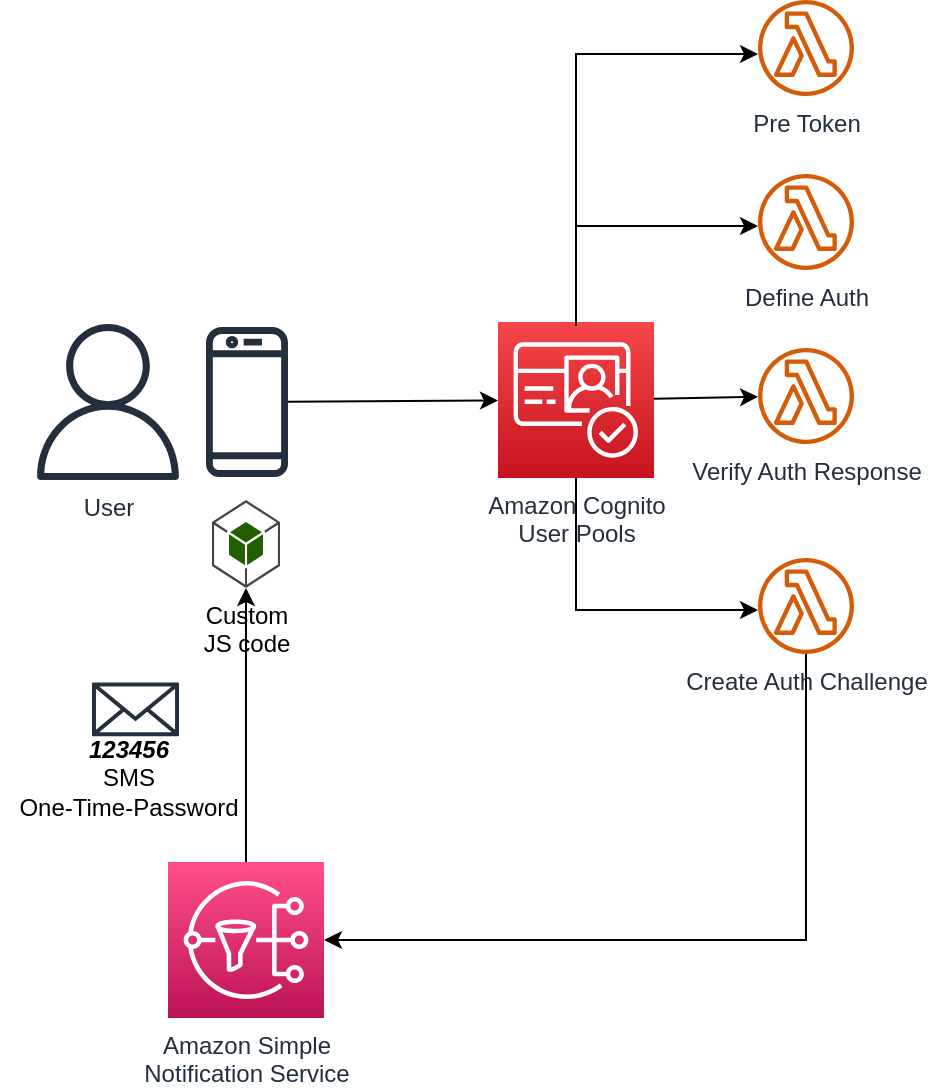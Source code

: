 <mxfile>
    <diagram id="8YSo_e_8em0DiC7KvYJO" name="Page-1">
        <mxGraphModel dx="1631" dy="696" grid="0" gridSize="10" guides="1" tooltips="1" connect="1" arrows="1" fold="1" page="1" pageScale="1" pageWidth="1654" pageHeight="1169" background="#ffffff" math="0" shadow="0">
            <root>
                <mxCell id="0"/>
                <mxCell id="1" parent="0"/>
                <mxCell id="13" value="" style="edgeStyle=none;html=1;strokeColor=#000000;" parent="1" source="2" target="6" edge="1">
                    <mxGeometry relative="1" as="geometry"/>
                </mxCell>
                <mxCell id="2" value="Amazon Cognito&lt;br&gt;User Pools" style="sketch=0;points=[[0,0,0],[0.25,0,0],[0.5,0,0],[0.75,0,0],[1,0,0],[0,1,0],[0.25,1,0],[0.5,1,0],[0.75,1,0],[1,1,0],[0,0.25,0],[0,0.5,0],[0,0.75,0],[1,0.25,0],[1,0.5,0],[1,0.75,0]];outlineConnect=0;fontColor=#232F3E;gradientColor=#F54749;gradientDirection=north;fillColor=#C7131F;strokeColor=#ffffff;dashed=0;verticalLabelPosition=bottom;verticalAlign=top;align=center;html=1;fontSize=12;fontStyle=0;aspect=fixed;shape=mxgraph.aws4.resourceIcon;resIcon=mxgraph.aws4.cognito;" parent="1" vertex="1">
                    <mxGeometry x="430" y="209" width="78" height="78" as="geometry"/>
                </mxCell>
                <mxCell id="12" value="" style="edgeStyle=none;html=1;strokeColor=#000000;" parent="1" source="3" target="2" edge="1">
                    <mxGeometry relative="1" as="geometry"/>
                </mxCell>
                <mxCell id="3" value="" style="sketch=0;outlineConnect=0;fontColor=#232F3E;gradientColor=none;fillColor=#232F3D;strokeColor=none;dashed=0;verticalLabelPosition=bottom;verticalAlign=top;align=center;html=1;fontSize=12;fontStyle=0;aspect=fixed;pointerEvents=1;shape=mxgraph.aws4.mobile_client;" parent="1" vertex="1">
                    <mxGeometry x="284" y="210" width="41" height="78" as="geometry"/>
                </mxCell>
                <mxCell id="4" value="User" style="sketch=0;outlineConnect=0;fontColor=#232F3E;gradientColor=none;fillColor=#232F3D;strokeColor=none;dashed=0;verticalLabelPosition=bottom;verticalAlign=top;align=center;html=1;fontSize=12;fontStyle=0;aspect=fixed;pointerEvents=1;shape=mxgraph.aws4.user;" parent="1" vertex="1">
                    <mxGeometry x="196" y="210" width="78" height="78" as="geometry"/>
                </mxCell>
                <mxCell id="5" value="Define Auth" style="sketch=0;outlineConnect=0;fontColor=#232F3E;gradientColor=none;fillColor=#D45B07;strokeColor=none;dashed=0;verticalLabelPosition=bottom;verticalAlign=top;align=center;html=1;fontSize=12;fontStyle=0;aspect=fixed;pointerEvents=1;shape=mxgraph.aws4.lambda_function;" parent="1" vertex="1">
                    <mxGeometry x="560" y="135" width="48" height="48" as="geometry"/>
                </mxCell>
                <mxCell id="6" value="Verify Auth Response" style="sketch=0;outlineConnect=0;fontColor=#232F3E;gradientColor=none;fillColor=#D45B07;strokeColor=none;dashed=0;verticalLabelPosition=bottom;verticalAlign=top;align=center;html=1;fontSize=12;fontStyle=0;aspect=fixed;pointerEvents=1;shape=mxgraph.aws4.lambda_function;" parent="1" vertex="1">
                    <mxGeometry x="560" y="222" width="48" height="48" as="geometry"/>
                </mxCell>
                <mxCell id="32" value="" style="edgeStyle=orthogonalEdgeStyle;html=1;entryX=1;entryY=0.5;entryDx=0;entryDy=0;entryPerimeter=0;rounded=0;strokeColor=#000000;" parent="1" source="7" target="30" edge="1">
                    <mxGeometry relative="1" as="geometry">
                        <Array as="points">
                            <mxPoint x="584" y="518"/>
                        </Array>
                    </mxGeometry>
                </mxCell>
                <mxCell id="7" value="Create Auth Challenge" style="sketch=0;outlineConnect=0;fontColor=#232F3E;gradientColor=none;fillColor=#D45B07;strokeColor=none;dashed=0;verticalLabelPosition=bottom;verticalAlign=top;align=center;html=1;fontSize=12;fontStyle=0;aspect=fixed;pointerEvents=1;shape=mxgraph.aws4.lambda_function;" parent="1" vertex="1">
                    <mxGeometry x="560" y="327" width="48" height="48" as="geometry"/>
                </mxCell>
                <mxCell id="14" value="" style="edgeStyle=elbowEdgeStyle;html=1;strokeColor=#000000;elbow=vertical;rounded=0;exitX=0.5;exitY=0;exitDx=0;exitDy=0;exitPerimeter=0;" parent="1" source="2" target="5" edge="1">
                    <mxGeometry relative="1" as="geometry">
                        <mxPoint x="659" y="257.265" as="sourcePoint"/>
                        <mxPoint x="743.001" y="257.837" as="targetPoint"/>
                        <Array as="points">
                            <mxPoint x="488" y="161"/>
                        </Array>
                    </mxGeometry>
                </mxCell>
                <mxCell id="15" value="" style="edgeStyle=elbowEdgeStyle;html=1;strokeColor=#000000;elbow=vertical;rounded=0;" parent="1" source="2" target="7" edge="1">
                    <mxGeometry relative="1" as="geometry">
                        <mxPoint x="659" y="257" as="sourcePoint"/>
                        <mxPoint x="767" y="195" as="targetPoint"/>
                        <Array as="points">
                            <mxPoint x="558" y="353"/>
                        </Array>
                    </mxGeometry>
                </mxCell>
                <mxCell id="22" value="Custom&lt;br&gt;JS code" style="outlineConnect=0;dashed=0;verticalLabelPosition=bottom;verticalAlign=top;align=center;html=1;shape=mxgraph.aws3.android;fillColor=#205E00;gradientColor=none;fontColor=#000000;" parent="1" vertex="1">
                    <mxGeometry x="287" y="298" width="34" height="44" as="geometry"/>
                </mxCell>
                <mxCell id="29" value="" style="edgeStyle=elbowEdgeStyle;rounded=0;elbow=vertical;html=1;fontColor=#000000;strokeColor=#000000;exitX=0.5;exitY=0;exitDx=0;exitDy=0;exitPerimeter=0;" parent="1" source="30" target="22" edge="1">
                    <mxGeometry relative="1" as="geometry">
                        <mxPoint x="304" y="430" as="sourcePoint"/>
                    </mxGeometry>
                </mxCell>
                <mxCell id="30" value="Amazon Simple&lt;br&gt;Notification Service" style="sketch=0;points=[[0,0,0],[0.25,0,0],[0.5,0,0],[0.75,0,0],[1,0,0],[0,1,0],[0.25,1,0],[0.5,1,0],[0.75,1,0],[1,1,0],[0,0.25,0],[0,0.5,0],[0,0.75,0],[1,0.25,0],[1,0.5,0],[1,0.75,0]];outlineConnect=0;fontColor=#232F3E;gradientColor=#FF4F8B;gradientDirection=north;fillColor=#BC1356;strokeColor=#ffffff;dashed=0;verticalLabelPosition=bottom;verticalAlign=top;align=center;html=1;fontSize=12;fontStyle=0;aspect=fixed;shape=mxgraph.aws4.resourceIcon;resIcon=mxgraph.aws4.sns;" parent="1" vertex="1">
                    <mxGeometry x="265" y="479" width="78" height="78" as="geometry"/>
                </mxCell>
                <mxCell id="34" value="&lt;b&gt;&lt;i style=&quot;&quot;&gt;123456&lt;/i&gt;&lt;/b&gt;&lt;br&gt;SMS&lt;br&gt;One-Time-Password" style="text;html=1;align=center;verticalAlign=middle;resizable=0;points=[];autosize=1;strokeColor=none;fillColor=none;fontColor=#000000;" parent="1" vertex="1">
                    <mxGeometry x="181" y="409.32" width="128" height="55" as="geometry"/>
                </mxCell>
                <mxCell id="37" value="" style="sketch=0;outlineConnect=0;fontColor=#232F3E;gradientColor=none;fillColor=#232F3D;strokeColor=none;dashed=0;verticalLabelPosition=bottom;verticalAlign=top;align=center;html=1;fontSize=12;fontStyle=0;aspect=fixed;pointerEvents=1;shape=mxgraph.aws4.email_2;labelBackgroundColor=none;" parent="1" vertex="1">
                    <mxGeometry x="227" y="389.0" width="43.5" height="27.32" as="geometry"/>
                </mxCell>
                <mxCell id="38" value="Pre Token" style="sketch=0;outlineConnect=0;fontColor=#232F3E;gradientColor=none;fillColor=#D45B07;strokeColor=none;dashed=0;verticalLabelPosition=bottom;verticalAlign=top;align=center;html=1;fontSize=12;fontStyle=0;aspect=fixed;pointerEvents=1;shape=mxgraph.aws4.lambda_function;" vertex="1" parent="1">
                    <mxGeometry x="560" y="48" width="48" height="48" as="geometry"/>
                </mxCell>
                <mxCell id="39" value="" style="edgeStyle=elbowEdgeStyle;html=1;strokeColor=#000000;elbow=vertical;rounded=0;" edge="1" parent="1">
                    <mxGeometry relative="1" as="geometry">
                        <mxPoint x="469" y="211" as="sourcePoint"/>
                        <mxPoint x="560.001" y="75" as="targetPoint"/>
                        <Array as="points">
                            <mxPoint x="488" y="75"/>
                        </Array>
                    </mxGeometry>
                </mxCell>
            </root>
        </mxGraphModel>
    </diagram>
</mxfile>